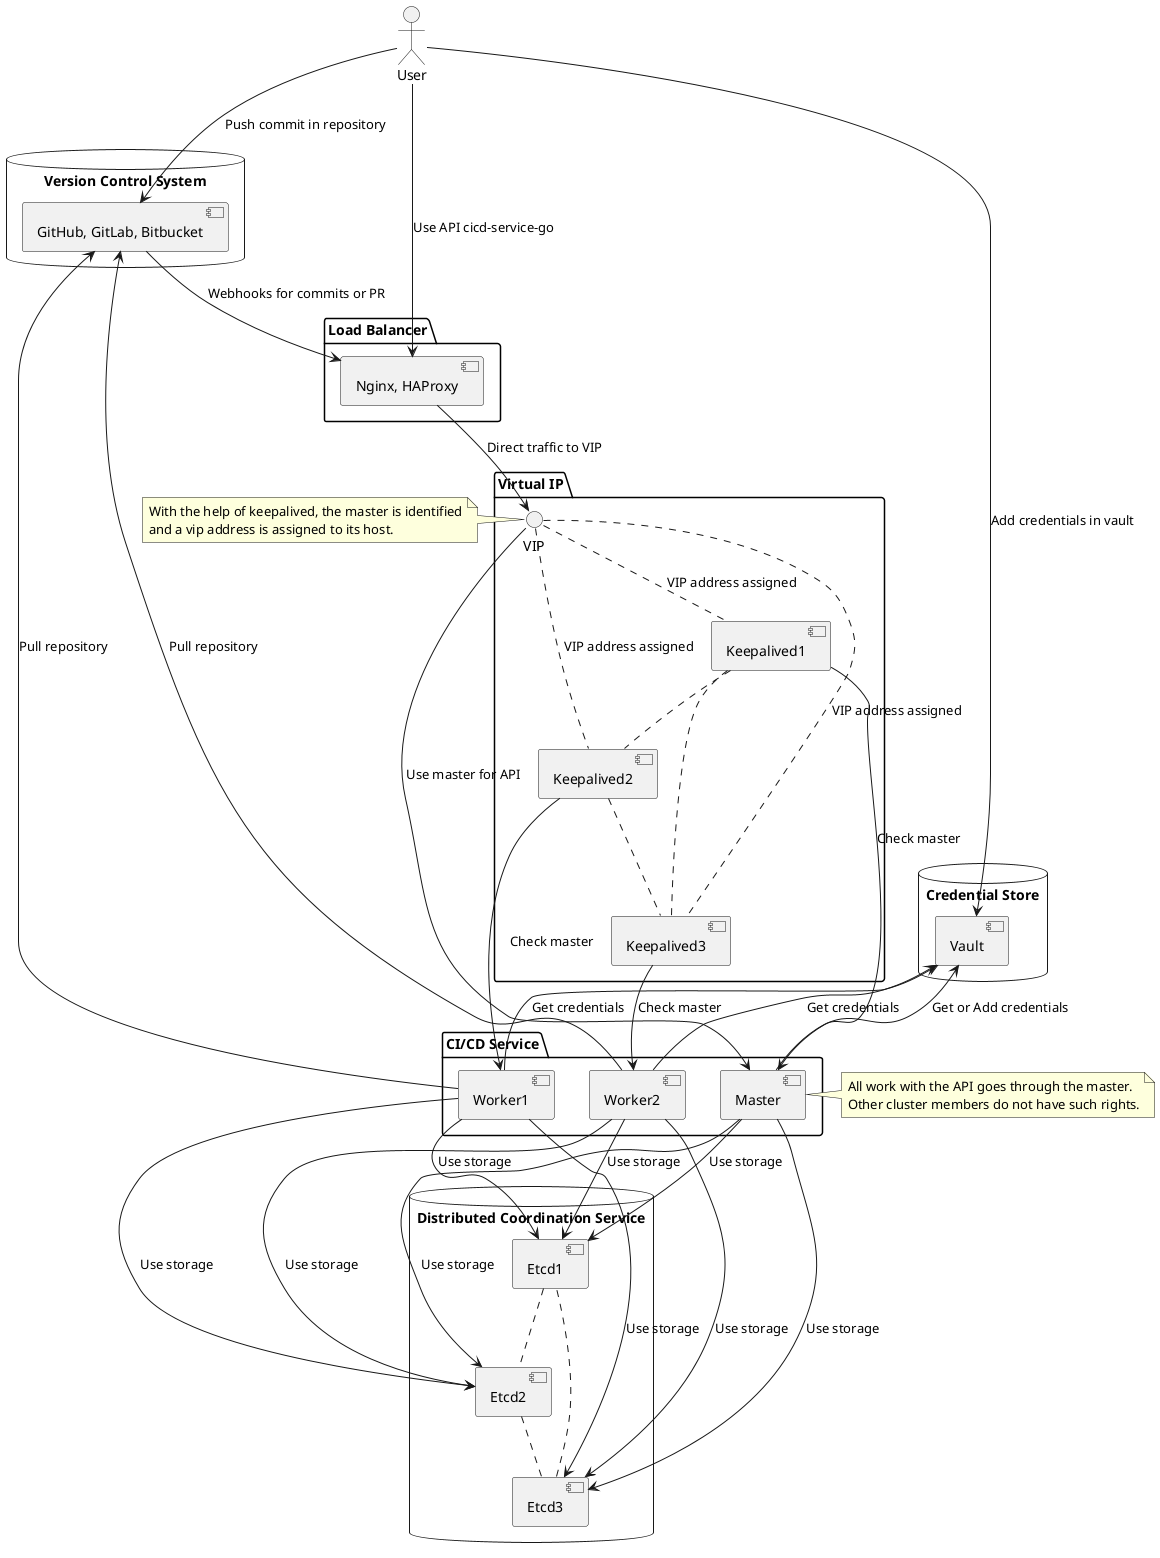 @startuml

database "Version Control System" {
    [GitHub, GitLab, Bitbucket] as VCS
}

database "Credential Store" {
    [Vault]
}

database "Distributed Coordination Service" {
    [Etcd1] .. [Etcd2]
    [Etcd2] .. [Etcd3]
    [Etcd3] .. [Etcd1]
}

package "Virtual IP" {
    interface VIP

    [Keepalived1] as KP1
    [Keepalived2] as KP2
    [Keepalived3] as KP3

    VIP .. KP1 : VIP address assigned
    VIP .. KP2 : VIP address assigned
    VIP .. KP3 : VIP address assigned

    KP1 .. KP2
    KP2 .. KP3
    KP1 .. KP3
}

package "Load Balancer" {
    [Nginx, HAProxy] as LB
}

package "CI/CD Service" {
    [Master]
    [Worker1]
    [Worker2]
}

actor User

User --> VCS : Push commit in repository
User --> [Vault] : Add credentials in vault
User --> LB : Use API cicd-service-go

VCS --> LB : Webhooks for commits or PR
LB --> VIP : Direct traffic to VIP

note left of VIP
With the help of keepalived, the master is identified
and a vip address is assigned to its host.
end note

VIP --> [Master] : Use master for API
note right of [Master]
All work with the API goes through the master.
Other cluster members do not have such rights.
end note

KP1 -down-> [Master] : Check master
KP2 -down-> [Worker1] : Check master
KP3 -down-> [Worker2] : Check master

[Master] -up-> [Vault] : Get or Add credentials
[Worker1] -up-> [Vault] : Get credentials
[Worker2] -up-> [Vault] : Get credentials

'[Master] -up-> VCS : Pull repository
[Worker1] -up-> VCS : Pull repository
[Worker2] -up-> VCS : Pull repository

[Master] -down-> [Etcd1] : Use storage
[Worker1] -down-> [Etcd1] : Use storage
[Worker2] -down-> [Etcd1] : Use storage

[Master] -down-> [Etcd2] : Use storage
[Worker1] -down-> [Etcd2] : Use storage
[Worker2] -down-> [Etcd2] : Use storage

[Master] -down-> [Etcd3] : Use storage
[Worker1] -down-> [Etcd3] : Use storage
[Worker2] -down-> [Etcd3] : Use storage

@enduml
